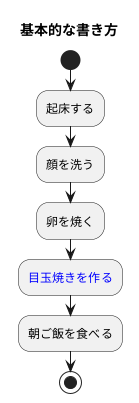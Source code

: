 @startuml アクティビティ図
title 基本的な書き方
start
:起床する;
:顔を洗う;
:卵を焼く;
:<color:Blue>目玉焼きを作る;
:朝ご飯を食べる;
stop
@enduml